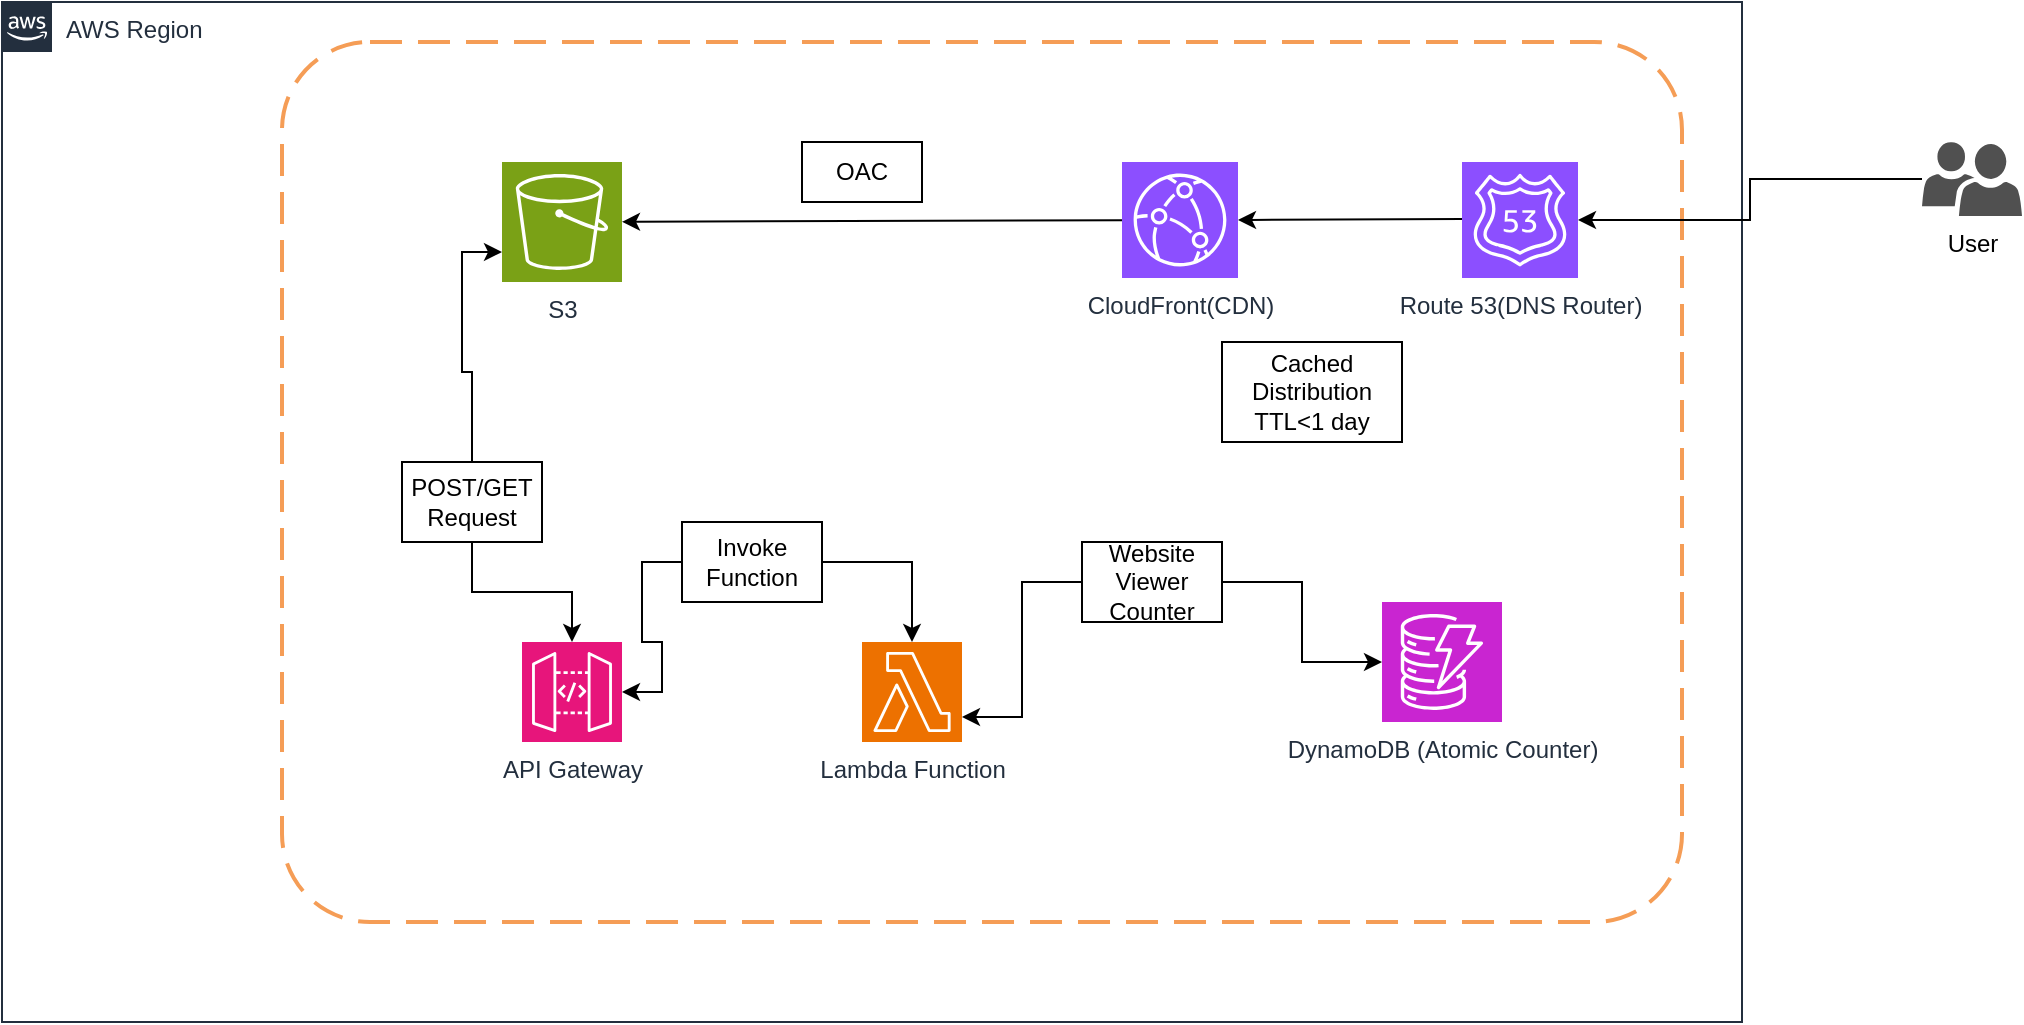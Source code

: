 <mxfile version="24.7.17">
  <diagram name="Page-1" id="IyFRSjIB1OWymfGwwwWB">
    <mxGraphModel dx="1434" dy="780" grid="1" gridSize="10" guides="1" tooltips="1" connect="1" arrows="1" fold="1" page="1" pageScale="1" pageWidth="850" pageHeight="1100" math="0" shadow="0">
      <root>
        <mxCell id="0" />
        <mxCell id="1" parent="0" />
        <mxCell id="aJpDnl_E3ih4D521yKXT-9" value="AWS Region" style="points=[[0,0],[0.25,0],[0.5,0],[0.75,0],[1,0],[1,0.25],[1,0.5],[1,0.75],[1,1],[0.75,1],[0.5,1],[0.25,1],[0,1],[0,0.75],[0,0.5],[0,0.25]];outlineConnect=0;gradientColor=none;html=1;whiteSpace=wrap;fontSize=12;fontStyle=0;container=1;pointerEvents=0;collapsible=0;recursiveResize=0;shape=mxgraph.aws4.group;grIcon=mxgraph.aws4.group_aws_cloud_alt;strokeColor=#232F3E;fillColor=none;verticalAlign=top;align=left;spacingLeft=30;fontColor=#232F3E;dashed=0;" parent="1" vertex="1">
          <mxGeometry x="140" y="110" width="870" height="510" as="geometry" />
        </mxCell>
        <mxCell id="aJpDnl_E3ih4D521yKXT-12" value="" style="rounded=1;arcSize=10;dashed=1;strokeColor=#F59D56;fillColor=none;gradientColor=none;dashPattern=8 4;strokeWidth=2;" parent="aJpDnl_E3ih4D521yKXT-9" vertex="1">
          <mxGeometry x="140" y="20" width="700" height="440" as="geometry" />
        </mxCell>
        <mxCell id="aJpDnl_E3ih4D521yKXT-13" value="Route 53(DNS Router)" style="sketch=0;points=[[0,0,0],[0.25,0,0],[0.5,0,0],[0.75,0,0],[1,0,0],[0,1,0],[0.25,1,0],[0.5,1,0],[0.75,1,0],[1,1,0],[0,0.25,0],[0,0.5,0],[0,0.75,0],[1,0.25,0],[1,0.5,0],[1,0.75,0]];outlineConnect=0;fontColor=#232F3E;fillColor=#8C4FFF;strokeColor=#ffffff;dashed=0;verticalLabelPosition=bottom;verticalAlign=top;align=center;html=1;fontSize=12;fontStyle=0;aspect=fixed;shape=mxgraph.aws4.resourceIcon;resIcon=mxgraph.aws4.route_53;" parent="aJpDnl_E3ih4D521yKXT-9" vertex="1">
          <mxGeometry x="730" y="80" width="58" height="58" as="geometry" />
        </mxCell>
        <mxCell id="aJpDnl_E3ih4D521yKXT-14" value="CloudFront(CDN)" style="sketch=0;points=[[0,0,0],[0.25,0,0],[0.5,0,0],[0.75,0,0],[1,0,0],[0,1,0],[0.25,1,0],[0.5,1,0],[0.75,1,0],[1,1,0],[0,0.25,0],[0,0.5,0],[0,0.75,0],[1,0.25,0],[1,0.5,0],[1,0.75,0]];outlineConnect=0;fontColor=#232F3E;fillColor=#8C4FFF;strokeColor=#ffffff;dashed=0;verticalLabelPosition=bottom;verticalAlign=top;align=center;html=1;fontSize=12;fontStyle=0;aspect=fixed;shape=mxgraph.aws4.resourceIcon;resIcon=mxgraph.aws4.cloudfront;" parent="aJpDnl_E3ih4D521yKXT-9" vertex="1">
          <mxGeometry x="560" y="80" width="58" height="58" as="geometry" />
        </mxCell>
        <mxCell id="aJpDnl_E3ih4D521yKXT-15" value="Cached Distribution&lt;div&gt;TTL&amp;lt;1 day&lt;/div&gt;" style="rounded=0;whiteSpace=wrap;html=1;" parent="aJpDnl_E3ih4D521yKXT-9" vertex="1">
          <mxGeometry x="610" y="170" width="90" height="50" as="geometry" />
        </mxCell>
        <mxCell id="aJpDnl_E3ih4D521yKXT-16" value="S3" style="sketch=0;points=[[0,0,0],[0.25,0,0],[0.5,0,0],[0.75,0,0],[1,0,0],[0,1,0],[0.25,1,0],[0.5,1,0],[0.75,1,0],[1,1,0],[0,0.25,0],[0,0.5,0],[0,0.75,0],[1,0.25,0],[1,0.5,0],[1,0.75,0]];outlineConnect=0;fontColor=#232F3E;fillColor=#7AA116;strokeColor=#ffffff;dashed=0;verticalLabelPosition=bottom;verticalAlign=top;align=center;html=1;fontSize=12;fontStyle=0;aspect=fixed;shape=mxgraph.aws4.resourceIcon;resIcon=mxgraph.aws4.s3;" parent="aJpDnl_E3ih4D521yKXT-9" vertex="1">
          <mxGeometry x="250" y="80" width="60" height="60" as="geometry" />
        </mxCell>
        <mxCell id="aJpDnl_E3ih4D521yKXT-17" value="Lambda Function" style="sketch=0;points=[[0,0,0],[0.25,0,0],[0.5,0,0],[0.75,0,0],[1,0,0],[0,1,0],[0.25,1,0],[0.5,1,0],[0.75,1,0],[1,1,0],[0,0.25,0],[0,0.5,0],[0,0.75,0],[1,0.25,0],[1,0.5,0],[1,0.75,0]];outlineConnect=0;fontColor=#232F3E;fillColor=#ED7100;strokeColor=#ffffff;dashed=0;verticalLabelPosition=bottom;verticalAlign=top;align=center;html=1;fontSize=12;fontStyle=0;aspect=fixed;shape=mxgraph.aws4.resourceIcon;resIcon=mxgraph.aws4.lambda;" parent="aJpDnl_E3ih4D521yKXT-9" vertex="1">
          <mxGeometry x="430" y="320" width="50" height="50" as="geometry" />
        </mxCell>
        <mxCell id="aJpDnl_E3ih4D521yKXT-18" value="API Gateway" style="sketch=0;points=[[0,0,0],[0.25,0,0],[0.5,0,0],[0.75,0,0],[1,0,0],[0,1,0],[0.25,1,0],[0.5,1,0],[0.75,1,0],[1,1,0],[0,0.25,0],[0,0.5,0],[0,0.75,0],[1,0.25,0],[1,0.5,0],[1,0.75,0]];outlineConnect=0;fontColor=#232F3E;fillColor=#E7157B;strokeColor=#ffffff;dashed=0;verticalLabelPosition=bottom;verticalAlign=top;align=center;html=1;fontSize=12;fontStyle=0;aspect=fixed;shape=mxgraph.aws4.resourceIcon;resIcon=mxgraph.aws4.api_gateway;" parent="aJpDnl_E3ih4D521yKXT-9" vertex="1">
          <mxGeometry x="260" y="320" width="50" height="50" as="geometry" />
        </mxCell>
        <mxCell id="aJpDnl_E3ih4D521yKXT-19" value="DynamoDB (Atomic Counter)" style="sketch=0;points=[[0,0,0],[0.25,0,0],[0.5,0,0],[0.75,0,0],[1,0,0],[0,1,0],[0.25,1,0],[0.5,1,0],[0.75,1,0],[1,1,0],[0,0.25,0],[0,0.5,0],[0,0.75,0],[1,0.25,0],[1,0.5,0],[1,0.75,0]];outlineConnect=0;fontColor=#232F3E;fillColor=#C925D1;strokeColor=#ffffff;dashed=0;verticalLabelPosition=bottom;verticalAlign=top;align=center;html=1;fontSize=12;fontStyle=0;aspect=fixed;shape=mxgraph.aws4.resourceIcon;resIcon=mxgraph.aws4.dynamodb;" parent="aJpDnl_E3ih4D521yKXT-9" vertex="1">
          <mxGeometry x="690" y="300" width="60" height="60" as="geometry" />
        </mxCell>
        <mxCell id="aJpDnl_E3ih4D521yKXT-32" style="edgeStyle=orthogonalEdgeStyle;rounded=0;orthogonalLoop=1;jettySize=auto;html=1;" parent="aJpDnl_E3ih4D521yKXT-9" source="aJpDnl_E3ih4D521yKXT-20" target="aJpDnl_E3ih4D521yKXT-18" edge="1">
          <mxGeometry relative="1" as="geometry" />
        </mxCell>
        <mxCell id="aJpDnl_E3ih4D521yKXT-34" style="edgeStyle=orthogonalEdgeStyle;rounded=0;orthogonalLoop=1;jettySize=auto;html=1;entryX=0;entryY=0.75;entryDx=0;entryDy=0;entryPerimeter=0;" parent="aJpDnl_E3ih4D521yKXT-9" source="aJpDnl_E3ih4D521yKXT-20" target="aJpDnl_E3ih4D521yKXT-16" edge="1">
          <mxGeometry relative="1" as="geometry" />
        </mxCell>
        <mxCell id="aJpDnl_E3ih4D521yKXT-20" value="&lt;span style=&quot;font-weight: normal;&quot;&gt;POST/GET Request&lt;/span&gt;" style="rounded=0;whiteSpace=wrap;html=1;fontStyle=1" parent="aJpDnl_E3ih4D521yKXT-9" vertex="1">
          <mxGeometry x="200" y="230" width="70" height="40" as="geometry" />
        </mxCell>
        <mxCell id="aJpDnl_E3ih4D521yKXT-30" style="edgeStyle=orthogonalEdgeStyle;rounded=0;orthogonalLoop=1;jettySize=auto;html=1;" parent="aJpDnl_E3ih4D521yKXT-9" source="aJpDnl_E3ih4D521yKXT-21" target="aJpDnl_E3ih4D521yKXT-17" edge="1">
          <mxGeometry relative="1" as="geometry" />
        </mxCell>
        <mxCell id="aJpDnl_E3ih4D521yKXT-21" value="Invoke Function" style="rounded=0;whiteSpace=wrap;html=1;" parent="aJpDnl_E3ih4D521yKXT-9" vertex="1">
          <mxGeometry x="340" y="260" width="70" height="40" as="geometry" />
        </mxCell>
        <mxCell id="aJpDnl_E3ih4D521yKXT-22" value="Website Viewer Counter" style="rounded=0;whiteSpace=wrap;html=1;" parent="aJpDnl_E3ih4D521yKXT-9" vertex="1">
          <mxGeometry x="540" y="270" width="70" height="40" as="geometry" />
        </mxCell>
        <mxCell id="aJpDnl_E3ih4D521yKXT-23" value="OAC" style="rounded=0;whiteSpace=wrap;html=1;" parent="aJpDnl_E3ih4D521yKXT-9" vertex="1">
          <mxGeometry x="400" y="70" width="60" height="30" as="geometry" />
        </mxCell>
        <mxCell id="aJpDnl_E3ih4D521yKXT-25" value="" style="endArrow=classic;html=1;rounded=0;entryX=1;entryY=0.5;entryDx=0;entryDy=0;entryPerimeter=0;" parent="aJpDnl_E3ih4D521yKXT-9" target="aJpDnl_E3ih4D521yKXT-14" edge="1">
          <mxGeometry width="50" height="50" relative="1" as="geometry">
            <mxPoint x="730" y="108.49" as="sourcePoint" />
            <mxPoint x="618" y="111.516" as="targetPoint" />
          </mxGeometry>
        </mxCell>
        <mxCell id="aJpDnl_E3ih4D521yKXT-27" value="" style="endArrow=classic;html=1;rounded=0;" parent="aJpDnl_E3ih4D521yKXT-9" source="aJpDnl_E3ih4D521yKXT-14" target="aJpDnl_E3ih4D521yKXT-16" edge="1">
          <mxGeometry width="50" height="50" relative="1" as="geometry">
            <mxPoint x="450" y="158.49" as="sourcePoint" />
            <mxPoint x="478.689" y="80" as="targetPoint" />
          </mxGeometry>
        </mxCell>
        <mxCell id="aJpDnl_E3ih4D521yKXT-33" style="edgeStyle=orthogonalEdgeStyle;rounded=0;orthogonalLoop=1;jettySize=auto;html=1;entryX=1;entryY=0.5;entryDx=0;entryDy=0;entryPerimeter=0;" parent="aJpDnl_E3ih4D521yKXT-9" source="aJpDnl_E3ih4D521yKXT-21" target="aJpDnl_E3ih4D521yKXT-18" edge="1">
          <mxGeometry relative="1" as="geometry" />
        </mxCell>
        <mxCell id="aJpDnl_E3ih4D521yKXT-35" style="edgeStyle=orthogonalEdgeStyle;rounded=0;orthogonalLoop=1;jettySize=auto;html=1;entryX=1;entryY=0.75;entryDx=0;entryDy=0;entryPerimeter=0;" parent="aJpDnl_E3ih4D521yKXT-9" source="aJpDnl_E3ih4D521yKXT-22" target="aJpDnl_E3ih4D521yKXT-17" edge="1">
          <mxGeometry relative="1" as="geometry" />
        </mxCell>
        <mxCell id="aJpDnl_E3ih4D521yKXT-36" style="edgeStyle=orthogonalEdgeStyle;rounded=0;orthogonalLoop=1;jettySize=auto;html=1;entryX=0;entryY=0.5;entryDx=0;entryDy=0;entryPerimeter=0;" parent="aJpDnl_E3ih4D521yKXT-9" source="aJpDnl_E3ih4D521yKXT-22" target="aJpDnl_E3ih4D521yKXT-19" edge="1">
          <mxGeometry relative="1" as="geometry" />
        </mxCell>
        <mxCell id="Tx2ujvd5-6uTGCD7T3la-3" style="edgeStyle=orthogonalEdgeStyle;rounded=0;orthogonalLoop=1;jettySize=auto;html=1;" edge="1" parent="1" source="aJpDnl_E3ih4D521yKXT-10" target="aJpDnl_E3ih4D521yKXT-13">
          <mxGeometry relative="1" as="geometry" />
        </mxCell>
        <mxCell id="aJpDnl_E3ih4D521yKXT-10" value="User" style="sketch=0;pointerEvents=1;shadow=0;dashed=0;html=1;strokeColor=none;labelPosition=center;verticalLabelPosition=bottom;verticalAlign=top;align=center;fillColor=#505050;shape=mxgraph.mscae.intune.user_group" parent="1" vertex="1">
          <mxGeometry x="1100" y="180" width="50" height="37" as="geometry" />
        </mxCell>
      </root>
    </mxGraphModel>
  </diagram>
</mxfile>
